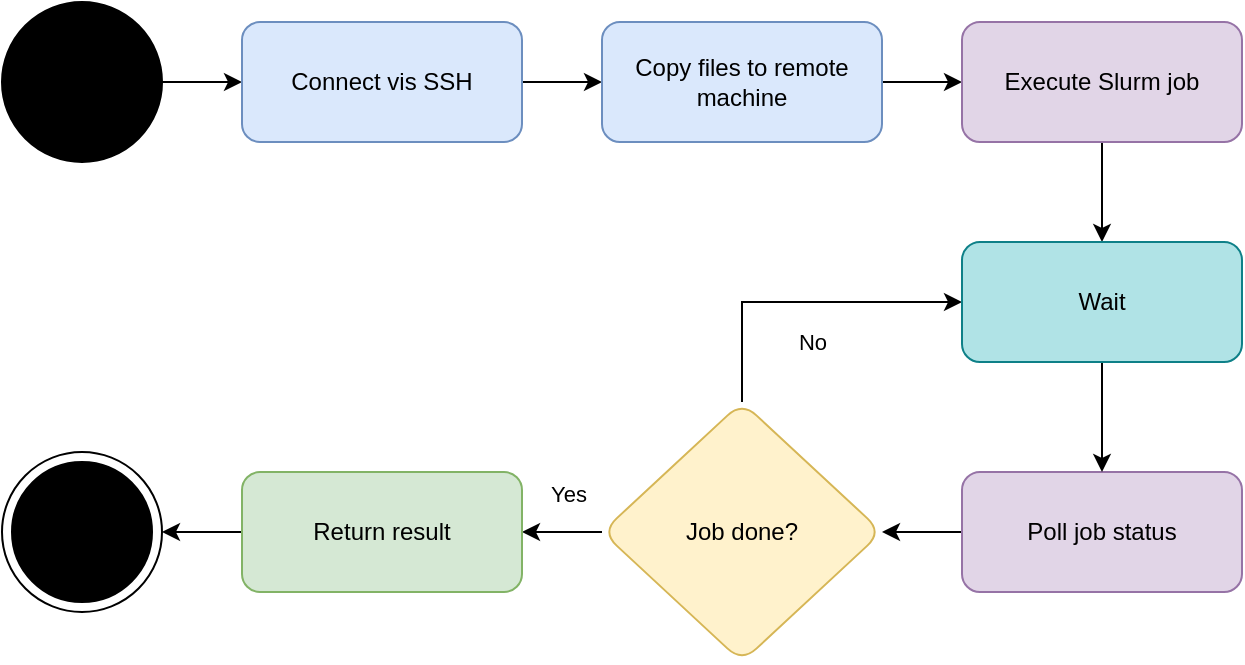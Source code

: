 <mxfile version="20.7.4" type="device"><diagram id="f61bAejWbz9mLZGZQbmS" name="Page-1"><mxGraphModel dx="1566" dy="1030" grid="1" gridSize="10" guides="1" tooltips="1" connect="1" arrows="1" fold="1" page="1" pageScale="1" pageWidth="827" pageHeight="1169" math="0" shadow="0"><root><mxCell id="0"/><mxCell id="1" parent="0"/><mxCell id="qnO4WISEnZ50uDo_9Z8C-8" value="" style="edgeStyle=orthogonalEdgeStyle;rounded=0;orthogonalLoop=1;jettySize=auto;html=1;" parent="1" source="qnO4WISEnZ50uDo_9Z8C-3" target="qnO4WISEnZ50uDo_9Z8C-7" edge="1"><mxGeometry relative="1" as="geometry"/></mxCell><mxCell id="qnO4WISEnZ50uDo_9Z8C-3" value="" style="ellipse;whiteSpace=wrap;html=1;aspect=fixed;fillColor=#000000;" parent="1" vertex="1"><mxGeometry x="80" y="80" width="80" height="80" as="geometry"/></mxCell><mxCell id="qnO4WISEnZ50uDo_9Z8C-10" value="" style="edgeStyle=orthogonalEdgeStyle;rounded=0;orthogonalLoop=1;jettySize=auto;html=1;" parent="1" source="qnO4WISEnZ50uDo_9Z8C-7" target="qnO4WISEnZ50uDo_9Z8C-9" edge="1"><mxGeometry relative="1" as="geometry"/></mxCell><mxCell id="qnO4WISEnZ50uDo_9Z8C-7" value="Connect vis SSH" style="rounded=1;whiteSpace=wrap;html=1;fillColor=#dae8fc;strokeColor=#6c8ebf;" parent="1" vertex="1"><mxGeometry x="200" y="90" width="140" height="60" as="geometry"/></mxCell><mxCell id="qnO4WISEnZ50uDo_9Z8C-12" value="" style="edgeStyle=orthogonalEdgeStyle;rounded=0;orthogonalLoop=1;jettySize=auto;html=1;" parent="1" source="qnO4WISEnZ50uDo_9Z8C-9" target="qnO4WISEnZ50uDo_9Z8C-11" edge="1"><mxGeometry relative="1" as="geometry"/></mxCell><mxCell id="qnO4WISEnZ50uDo_9Z8C-9" value="Copy files to remote machine" style="rounded=1;whiteSpace=wrap;html=1;fillColor=#dae8fc;strokeColor=#6c8ebf;" parent="1" vertex="1"><mxGeometry x="380" y="90" width="140" height="60" as="geometry"/></mxCell><mxCell id="qnO4WISEnZ50uDo_9Z8C-14" value="" style="edgeStyle=orthogonalEdgeStyle;rounded=0;orthogonalLoop=1;jettySize=auto;html=1;entryX=0.5;entryY=0;entryDx=0;entryDy=0;" parent="1" source="qnO4WISEnZ50uDo_9Z8C-11" target="qnO4WISEnZ50uDo_9Z8C-17" edge="1"><mxGeometry relative="1" as="geometry"/></mxCell><mxCell id="qnO4WISEnZ50uDo_9Z8C-11" value="Execute Slurm job" style="rounded=1;whiteSpace=wrap;html=1;fillColor=#e1d5e7;strokeColor=#9673a6;" parent="1" vertex="1"><mxGeometry x="560" y="90" width="140" height="60" as="geometry"/></mxCell><mxCell id="qnO4WISEnZ50uDo_9Z8C-16" value="" style="edgeStyle=orthogonalEdgeStyle;rounded=0;orthogonalLoop=1;jettySize=auto;html=1;entryX=1;entryY=0.5;entryDx=0;entryDy=0;" parent="1" source="qnO4WISEnZ50uDo_9Z8C-13" target="qnO4WISEnZ50uDo_9Z8C-15" edge="1"><mxGeometry relative="1" as="geometry"/></mxCell><mxCell id="qnO4WISEnZ50uDo_9Z8C-13" value="Poll job status" style="rounded=1;whiteSpace=wrap;html=1;fillColor=#e1d5e7;strokeColor=#9673a6;" parent="1" vertex="1"><mxGeometry x="560" y="315" width="140" height="60" as="geometry"/></mxCell><mxCell id="qnO4WISEnZ50uDo_9Z8C-18" value="" style="edgeStyle=orthogonalEdgeStyle;rounded=0;orthogonalLoop=1;jettySize=auto;html=1;exitX=0.5;exitY=0;exitDx=0;exitDy=0;entryX=0;entryY=0.5;entryDx=0;entryDy=0;" parent="1" source="qnO4WISEnZ50uDo_9Z8C-15" target="qnO4WISEnZ50uDo_9Z8C-17" edge="1"><mxGeometry relative="1" as="geometry"/></mxCell><mxCell id="qnO4WISEnZ50uDo_9Z8C-20" value="No" style="edgeLabel;html=1;align=center;verticalAlign=middle;resizable=0;points=[];labelBackgroundColor=none;" parent="qnO4WISEnZ50uDo_9Z8C-18" vertex="1" connectable="0"><mxGeometry x="-0.248" y="3" relative="1" as="geometry"><mxPoint x="25" y="23" as="offset"/></mxGeometry></mxCell><mxCell id="qnO4WISEnZ50uDo_9Z8C-22" value="" style="edgeStyle=orthogonalEdgeStyle;rounded=0;orthogonalLoop=1;jettySize=auto;html=1;exitX=0;exitY=0.5;exitDx=0;exitDy=0;" parent="1" source="qnO4WISEnZ50uDo_9Z8C-15" target="qnO4WISEnZ50uDo_9Z8C-21" edge="1"><mxGeometry relative="1" as="geometry"/></mxCell><mxCell id="qnO4WISEnZ50uDo_9Z8C-26" value="Yes" style="edgeLabel;html=1;align=center;verticalAlign=middle;resizable=0;points=[];labelBackgroundColor=none;" parent="qnO4WISEnZ50uDo_9Z8C-22" vertex="1" connectable="0"><mxGeometry x="-0.15" y="-1" relative="1" as="geometry"><mxPoint y="-18" as="offset"/></mxGeometry></mxCell><mxCell id="qnO4WISEnZ50uDo_9Z8C-15" value="Job done?" style="rhombus;whiteSpace=wrap;html=1;rounded=1;fillColor=#fff2cc;strokeColor=#d6b656;" parent="1" vertex="1"><mxGeometry x="380" y="280" width="140" height="130" as="geometry"/></mxCell><mxCell id="qnO4WISEnZ50uDo_9Z8C-25" style="edgeStyle=orthogonalEdgeStyle;rounded=0;orthogonalLoop=1;jettySize=auto;html=1;exitX=0.5;exitY=1;exitDx=0;exitDy=0;entryX=0.5;entryY=0;entryDx=0;entryDy=0;" parent="1" source="qnO4WISEnZ50uDo_9Z8C-17" target="qnO4WISEnZ50uDo_9Z8C-13" edge="1"><mxGeometry relative="1" as="geometry"/></mxCell><mxCell id="qnO4WISEnZ50uDo_9Z8C-17" value="Wait" style="whiteSpace=wrap;html=1;rounded=1;fillColor=#b0e3e6;strokeColor=#0e8088;" parent="1" vertex="1"><mxGeometry x="560" y="200" width="140" height="60" as="geometry"/></mxCell><mxCell id="qnO4WISEnZ50uDo_9Z8C-24" style="edgeStyle=orthogonalEdgeStyle;rounded=0;orthogonalLoop=1;jettySize=auto;html=1;exitX=0;exitY=0.5;exitDx=0;exitDy=0;entryX=1;entryY=0.5;entryDx=0;entryDy=0;" parent="1" source="qnO4WISEnZ50uDo_9Z8C-21" target="qnO4WISEnZ50uDo_9Z8C-1" edge="1"><mxGeometry relative="1" as="geometry"><mxPoint x="290.0" y="1129.667" as="targetPoint"/></mxGeometry></mxCell><mxCell id="qnO4WISEnZ50uDo_9Z8C-21" value="Return result" style="whiteSpace=wrap;html=1;rounded=1;fillColor=#d5e8d4;strokeColor=#82b366;" parent="1" vertex="1"><mxGeometry x="200" y="315" width="140" height="60" as="geometry"/></mxCell><mxCell id="qnO4WISEnZ50uDo_9Z8C-23" value="" style="group" parent="1" vertex="1" connectable="0"><mxGeometry x="80" y="305" width="80" height="80" as="geometry"/></mxCell><mxCell id="qnO4WISEnZ50uDo_9Z8C-1" value="" style="ellipse;whiteSpace=wrap;html=1;aspect=fixed;fillColor=none;" parent="qnO4WISEnZ50uDo_9Z8C-23" vertex="1"><mxGeometry width="80" height="80" as="geometry"/></mxCell><mxCell id="qnO4WISEnZ50uDo_9Z8C-2" value="" style="ellipse;whiteSpace=wrap;html=1;aspect=fixed;fillColor=#000000;" parent="qnO4WISEnZ50uDo_9Z8C-23" vertex="1"><mxGeometry x="5" y="5" width="70" height="70" as="geometry"/></mxCell></root></mxGraphModel></diagram></mxfile>
